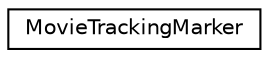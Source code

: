 digraph G
{
  edge [fontname="Helvetica",fontsize="10",labelfontname="Helvetica",labelfontsize="10"];
  node [fontname="Helvetica",fontsize="10",shape=record];
  rankdir=LR;
  Node1 [label="MovieTrackingMarker",height=0.2,width=0.4,color="black", fillcolor="white", style="filled",URL="$d2/d75/structMovieTrackingMarker.html"];
}
